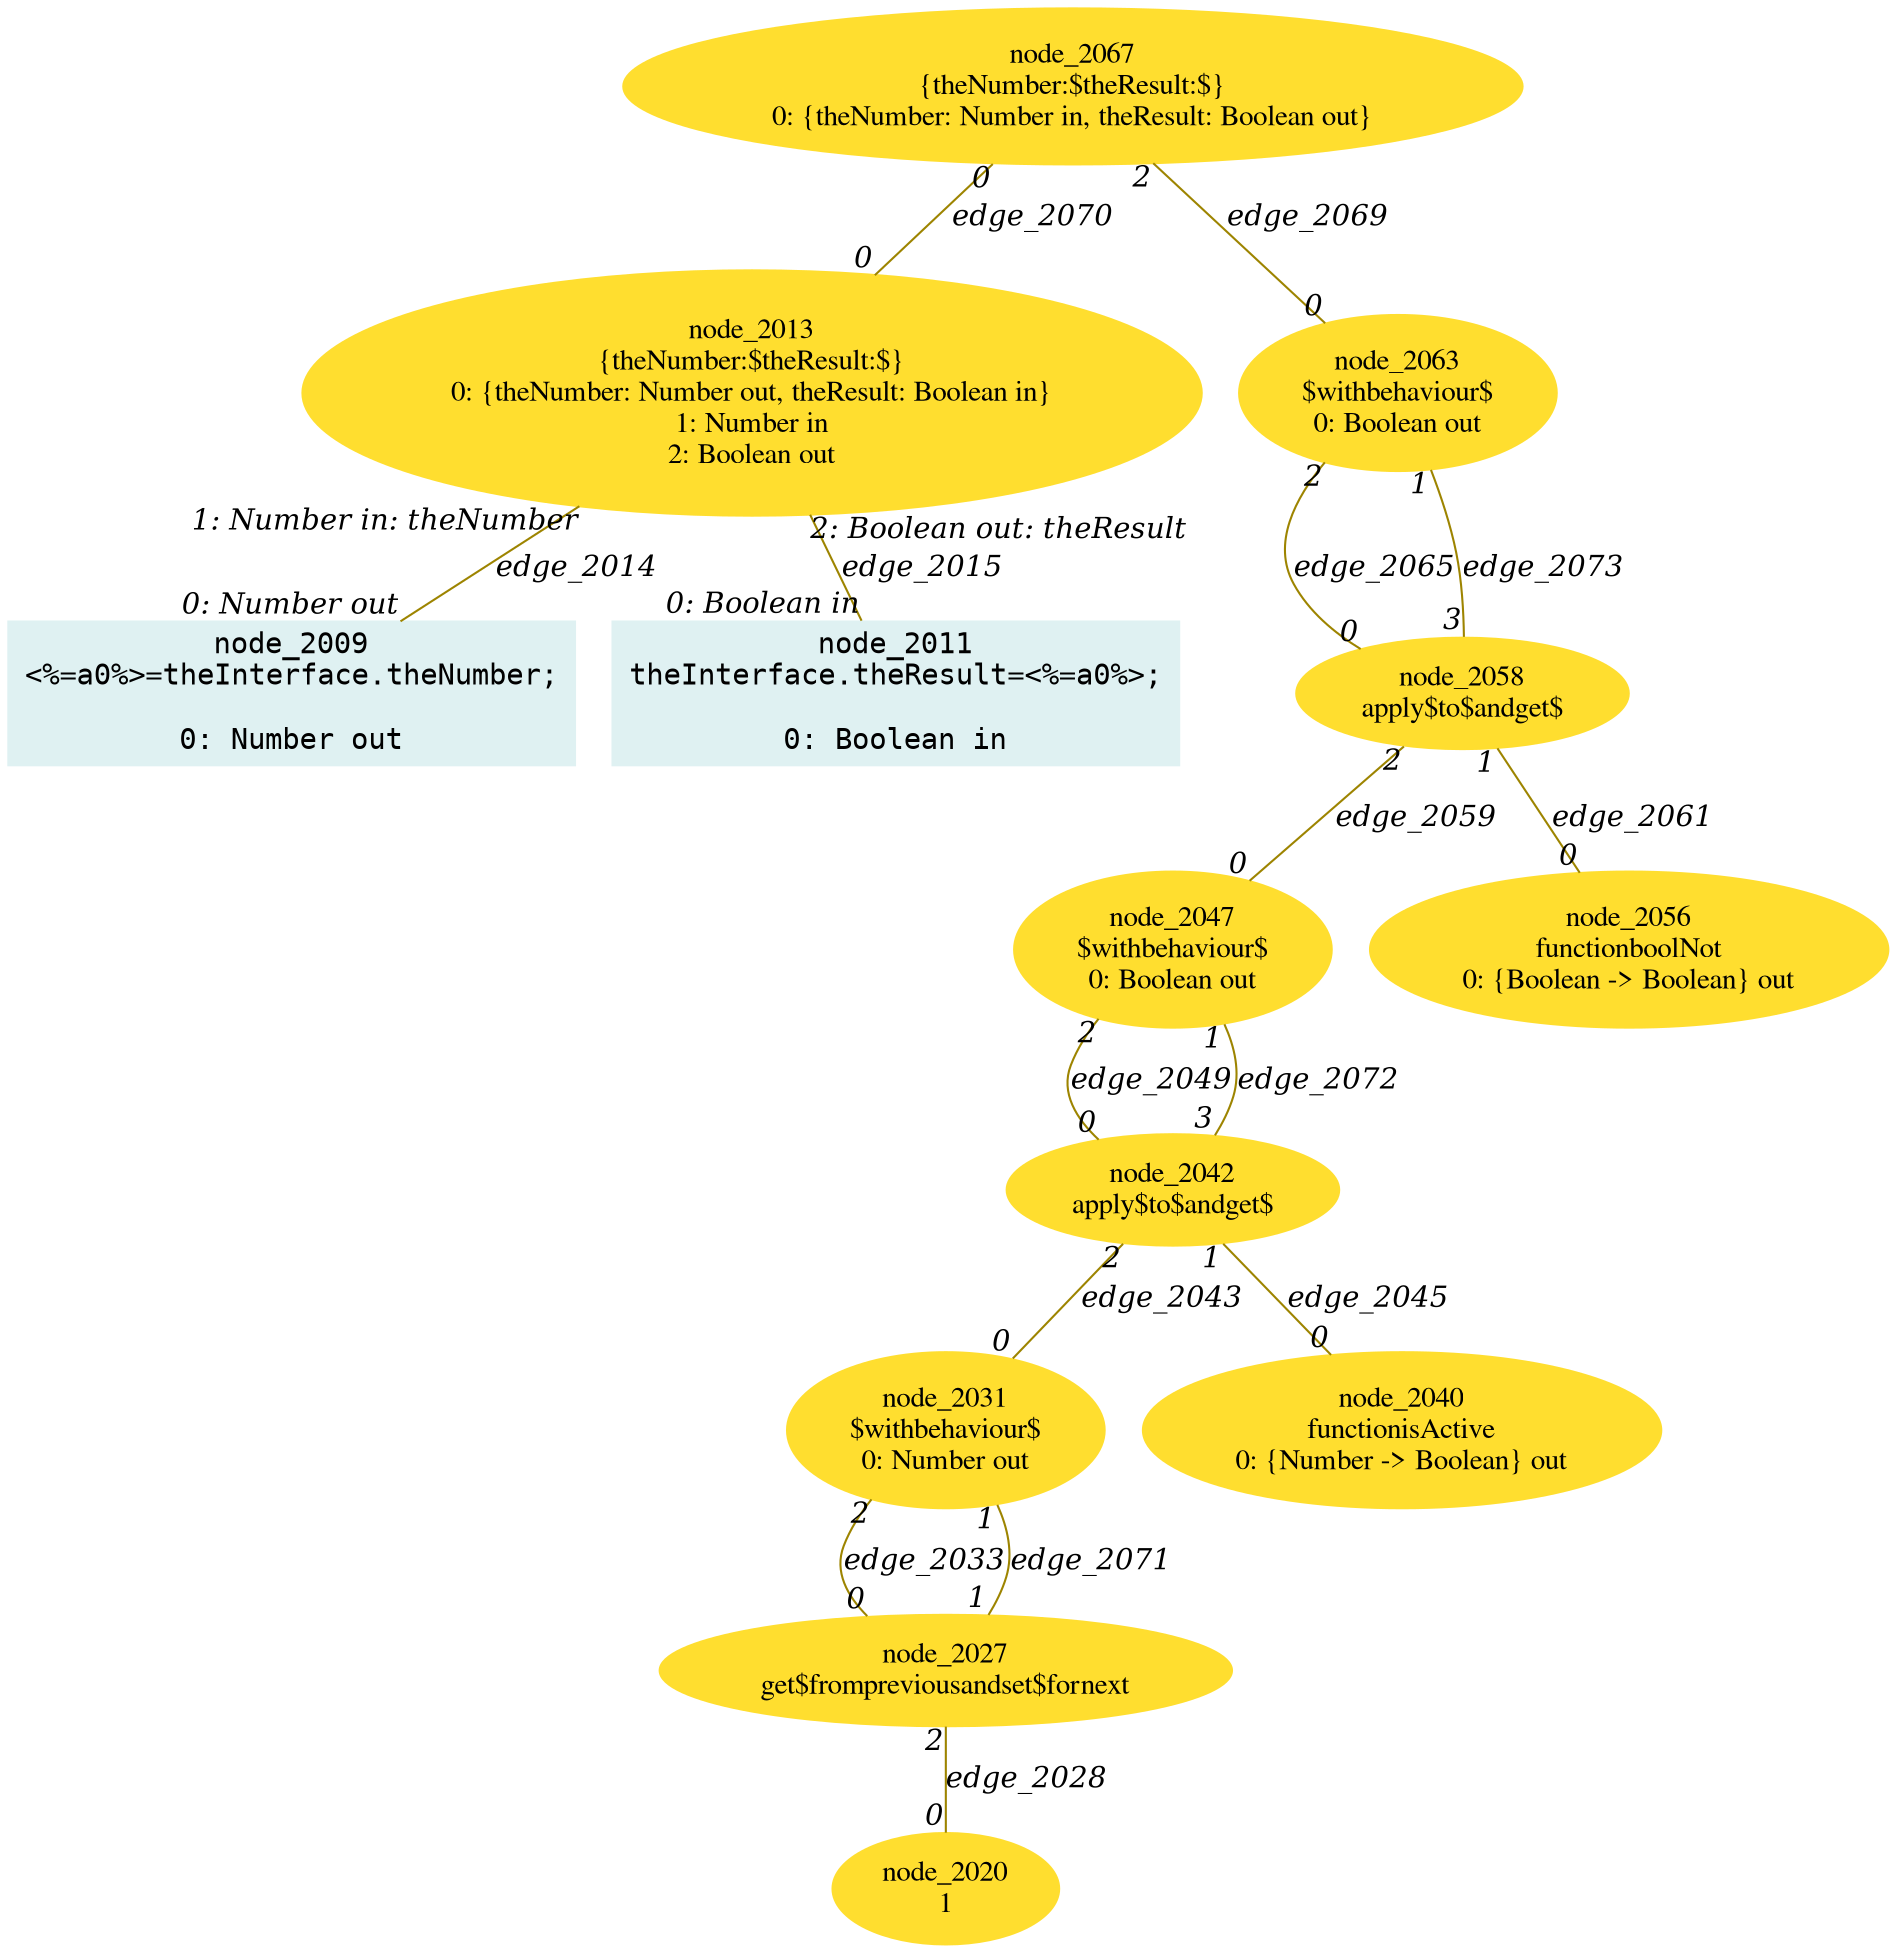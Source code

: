 digraph g{node_2009 [shape="box", style="filled", color="#dff1f2", fontname="Courier", label="node_2009
<%=a0%>=theInterface.theNumber;

0: Number out" ]
node_2011 [shape="box", style="filled", color="#dff1f2", fontname="Courier", label="node_2011
theInterface.theResult=<%=a0%>;

0: Boolean in" ]
node_2013 [shape="ellipse", style="filled", color="#ffde2f", fontname="Times", label="node_2013
{theNumber:$theResult:$}
0: {theNumber: Number out, theResult: Boolean in}
1: Number in
2: Boolean out" ]
node_2020 [shape="ellipse", style="filled", color="#ffde2f", fontname="Times", label="node_2020
1
" ]
node_2027 [shape="ellipse", style="filled", color="#ffde2f", fontname="Times", label="node_2027
get$frompreviousandset$fornext
" ]
node_2031 [shape="ellipse", style="filled", color="#ffde2f", fontname="Times", label="node_2031
$withbehaviour$
0: Number out" ]
node_2040 [shape="ellipse", style="filled", color="#ffde2f", fontname="Times", label="node_2040
functionisActive
0: {Number -> Boolean} out" ]
node_2042 [shape="ellipse", style="filled", color="#ffde2f", fontname="Times", label="node_2042
apply$to$andget$
" ]
node_2047 [shape="ellipse", style="filled", color="#ffde2f", fontname="Times", label="node_2047
$withbehaviour$
0: Boolean out" ]
node_2056 [shape="ellipse", style="filled", color="#ffde2f", fontname="Times", label="node_2056
functionboolNot
0: {Boolean -> Boolean} out" ]
node_2058 [shape="ellipse", style="filled", color="#ffde2f", fontname="Times", label="node_2058
apply$to$andget$
" ]
node_2063 [shape="ellipse", style="filled", color="#ffde2f", fontname="Times", label="node_2063
$withbehaviour$
0: Boolean out" ]
node_2067 [shape="ellipse", style="filled", color="#ffde2f", fontname="Times", label="node_2067
{theNumber:$theResult:$}
0: {theNumber: Number in, theResult: Boolean out}" ]
node_2013 -> node_2009 [dir=none, arrowHead=none, fontname="Times-Italic", arrowsize=1, color="#9d8400", label="edge_2014",  headlabel="0: Number out", taillabel="1: Number in: theNumber" ]
node_2013 -> node_2011 [dir=none, arrowHead=none, fontname="Times-Italic", arrowsize=1, color="#9d8400", label="edge_2015",  headlabel="0: Boolean in", taillabel="2: Boolean out: theResult" ]
node_2027 -> node_2020 [dir=none, arrowHead=none, fontname="Times-Italic", arrowsize=1, color="#9d8400", label="edge_2028",  headlabel="0", taillabel="2" ]
node_2031 -> node_2027 [dir=none, arrowHead=none, fontname="Times-Italic", arrowsize=1, color="#9d8400", label="edge_2033",  headlabel="0", taillabel="2" ]
node_2042 -> node_2031 [dir=none, arrowHead=none, fontname="Times-Italic", arrowsize=1, color="#9d8400", label="edge_2043",  headlabel="0", taillabel="2" ]
node_2042 -> node_2040 [dir=none, arrowHead=none, fontname="Times-Italic", arrowsize=1, color="#9d8400", label="edge_2045",  headlabel="0", taillabel="1" ]
node_2047 -> node_2042 [dir=none, arrowHead=none, fontname="Times-Italic", arrowsize=1, color="#9d8400", label="edge_2049",  headlabel="0", taillabel="2" ]
node_2058 -> node_2047 [dir=none, arrowHead=none, fontname="Times-Italic", arrowsize=1, color="#9d8400", label="edge_2059",  headlabel="0", taillabel="2" ]
node_2058 -> node_2056 [dir=none, arrowHead=none, fontname="Times-Italic", arrowsize=1, color="#9d8400", label="edge_2061",  headlabel="0", taillabel="1" ]
node_2063 -> node_2058 [dir=none, arrowHead=none, fontname="Times-Italic", arrowsize=1, color="#9d8400", label="edge_2065",  headlabel="0", taillabel="2" ]
node_2067 -> node_2063 [dir=none, arrowHead=none, fontname="Times-Italic", arrowsize=1, color="#9d8400", label="edge_2069",  headlabel="0", taillabel="2" ]
node_2067 -> node_2013 [dir=none, arrowHead=none, fontname="Times-Italic", arrowsize=1, color="#9d8400", label="edge_2070",  headlabel="0", taillabel="0" ]
node_2027 -> node_2031 [dir=none, arrowHead=none, fontname="Times-Italic", arrowsize=1, color="#9d8400", label="edge_2071",  headlabel="1", taillabel="1" ]
node_2042 -> node_2047 [dir=none, arrowHead=none, fontname="Times-Italic", arrowsize=1, color="#9d8400", label="edge_2072",  headlabel="1", taillabel="3" ]
node_2058 -> node_2063 [dir=none, arrowHead=none, fontname="Times-Italic", arrowsize=1, color="#9d8400", label="edge_2073",  headlabel="1", taillabel="3" ]
}
